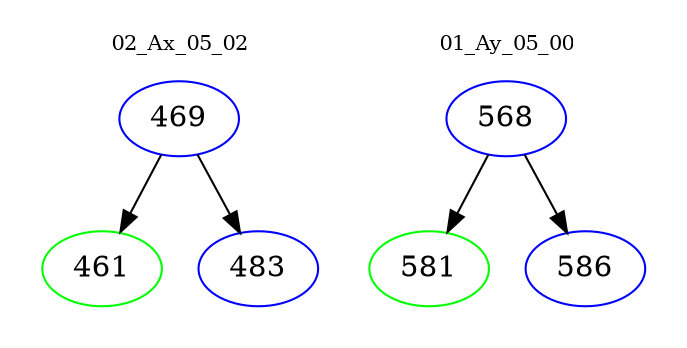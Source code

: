 digraph{
subgraph cluster_0 {
color = white
label = "02_Ax_05_02";
fontsize=10;
T0_469 [label="469", color="blue"]
T0_469 -> T0_461 [color="black"]
T0_461 [label="461", color="green"]
T0_469 -> T0_483 [color="black"]
T0_483 [label="483", color="blue"]
}
subgraph cluster_1 {
color = white
label = "01_Ay_05_00";
fontsize=10;
T1_568 [label="568", color="blue"]
T1_568 -> T1_581 [color="black"]
T1_581 [label="581", color="green"]
T1_568 -> T1_586 [color="black"]
T1_586 [label="586", color="blue"]
}
}
